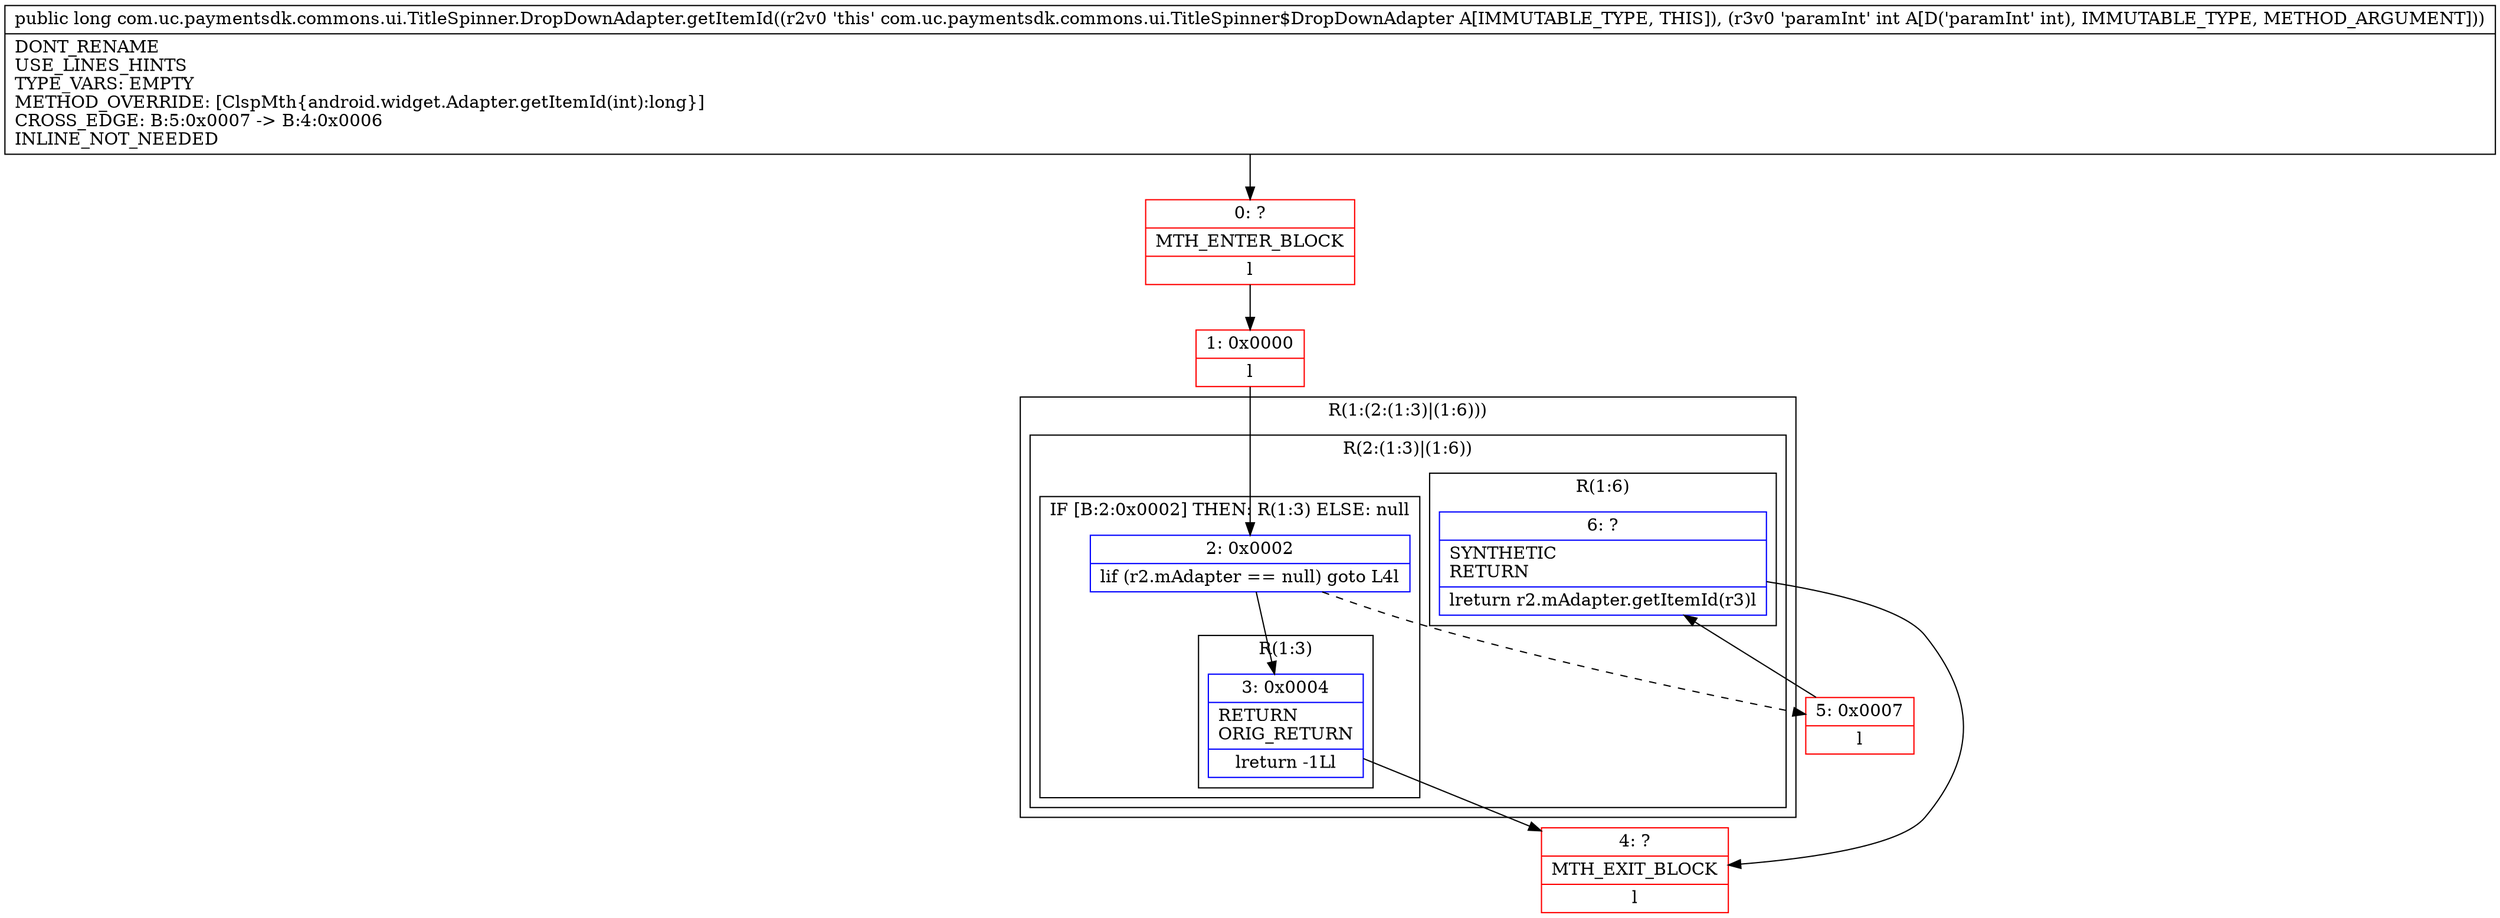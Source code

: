 digraph "CFG forcom.uc.paymentsdk.commons.ui.TitleSpinner.DropDownAdapter.getItemId(I)J" {
subgraph cluster_Region_2092005735 {
label = "R(1:(2:(1:3)|(1:6)))";
node [shape=record,color=blue];
subgraph cluster_Region_511898039 {
label = "R(2:(1:3)|(1:6))";
node [shape=record,color=blue];
subgraph cluster_IfRegion_554149918 {
label = "IF [B:2:0x0002] THEN: R(1:3) ELSE: null";
node [shape=record,color=blue];
Node_2 [shape=record,label="{2\:\ 0x0002|lif (r2.mAdapter == null) goto L4l}"];
subgraph cluster_Region_306296379 {
label = "R(1:3)";
node [shape=record,color=blue];
Node_3 [shape=record,label="{3\:\ 0x0004|RETURN\lORIG_RETURN\l|lreturn \-1Ll}"];
}
}
subgraph cluster_Region_1707904853 {
label = "R(1:6)";
node [shape=record,color=blue];
Node_6 [shape=record,label="{6\:\ ?|SYNTHETIC\lRETURN\l|lreturn r2.mAdapter.getItemId(r3)l}"];
}
}
}
Node_0 [shape=record,color=red,label="{0\:\ ?|MTH_ENTER_BLOCK\l|l}"];
Node_1 [shape=record,color=red,label="{1\:\ 0x0000|l}"];
Node_4 [shape=record,color=red,label="{4\:\ ?|MTH_EXIT_BLOCK\l|l}"];
Node_5 [shape=record,color=red,label="{5\:\ 0x0007|l}"];
MethodNode[shape=record,label="{public long com.uc.paymentsdk.commons.ui.TitleSpinner.DropDownAdapter.getItemId((r2v0 'this' com.uc.paymentsdk.commons.ui.TitleSpinner$DropDownAdapter A[IMMUTABLE_TYPE, THIS]), (r3v0 'paramInt' int A[D('paramInt' int), IMMUTABLE_TYPE, METHOD_ARGUMENT]))  | DONT_RENAME\lUSE_LINES_HINTS\lTYPE_VARS: EMPTY\lMETHOD_OVERRIDE: [ClspMth\{android.widget.Adapter.getItemId(int):long\}]\lCROSS_EDGE: B:5:0x0007 \-\> B:4:0x0006\lINLINE_NOT_NEEDED\l}"];
MethodNode -> Node_0;
Node_2 -> Node_3;
Node_2 -> Node_5[style=dashed];
Node_3 -> Node_4;
Node_6 -> Node_4;
Node_0 -> Node_1;
Node_1 -> Node_2;
Node_5 -> Node_6;
}

